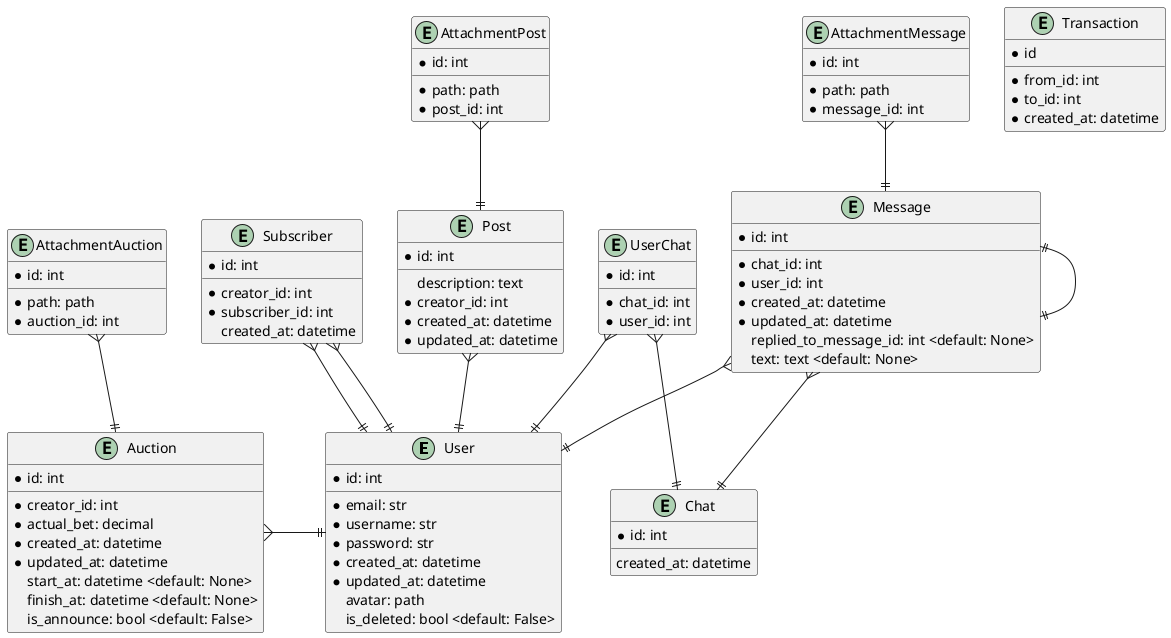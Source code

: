 @startuml
entity User{
*id: int
__
*email: str
*username: str
*password: str
*created_at: datetime
*updated_at: datetime
avatar: path
is_deleted: bool <default: False>
}

entity Post{
*id: int
__
description: text
*creator_id: int
*created_at: datetime
*updated_at: datetime
}

entity Chat{
*id: int
__
created_at: datetime
}

entity Message{
*id: int
__
*chat_id: int
*user_id: int
*created_at: datetime
*updated_at: datetime
replied_to_message_id: int <default: None>
text: text <default: None>
}

entity AttachmentPost{
*id: int
__
*path: path
*post_id: int
}

entity AttachmentMessage{
*id: int
__
*path: path
*message_id: int
}

entity AttachmentAuction{
*id: int
__
*path: path
*auction_id: int
}

entity Subscriber{
*id: int
__
*creator_id: int
*subscriber_id: int
created_at: datetime
}

entity Auction{
*id: int
__
*creator_id: int
*actual_bet: decimal
*created_at: datetime
*updated_at: datetime
start_at: datetime <default: None>
finish_at: datetime <default: None>
is_announce: bool <default: False>
}

entity UserChat{
*id: int
__
*chat_id: int
*user_id: int
}

entity Transaction {
*id
__
*from_id: int
*to_id: int
*created_at: datetime
}

Subscriber }--|| User
Subscriber }--|| User

Post }--|| User

Auction }-|| User

UserChat }--|| User
UserChat }--|| Chat

Message }--|| User
Message }--|| Chat
Message ||--|| Message

AttachmentMessage }--|| Message
AttachmentPost }--|| Post
AttachmentAuction }--|| Auction
@enduml